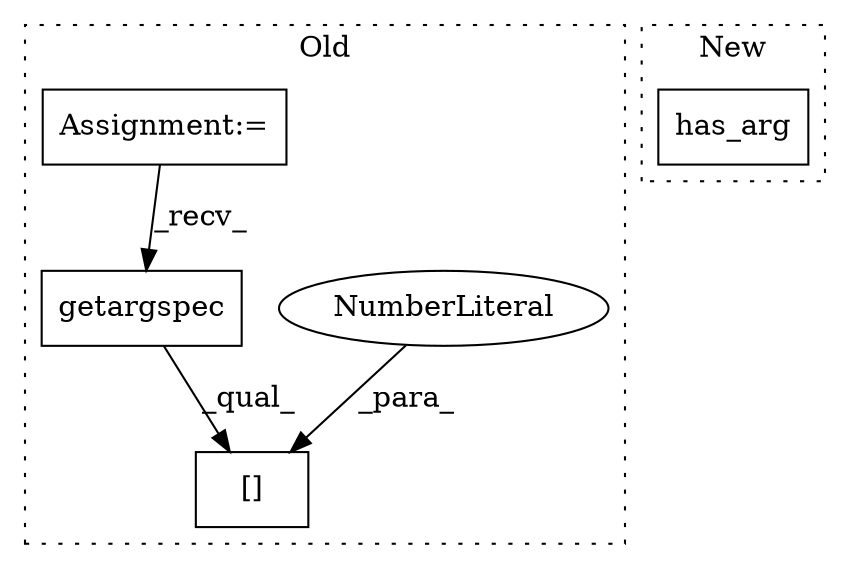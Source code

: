 digraph G {
subgraph cluster0 {
1 [label="[]" a="2" s="1137,1161" l="23,1" shape="box"];
3 [label="getargspec" a="32" s="1145,1158" l="11,1" shape="box"];
4 [label="NumberLiteral" a="34" s="1160" l="1" shape="ellipse"];
5 [label="Assignment:=" a="7" s="505" l="7" shape="box"];
label = "Old";
style="dotted";
}
subgraph cluster1 {
2 [label="has_arg" a="32" s="1144,1166" l="8,1" shape="box"];
label = "New";
style="dotted";
}
3 -> 1 [label="_qual_"];
4 -> 1 [label="_para_"];
5 -> 3 [label="_recv_"];
}